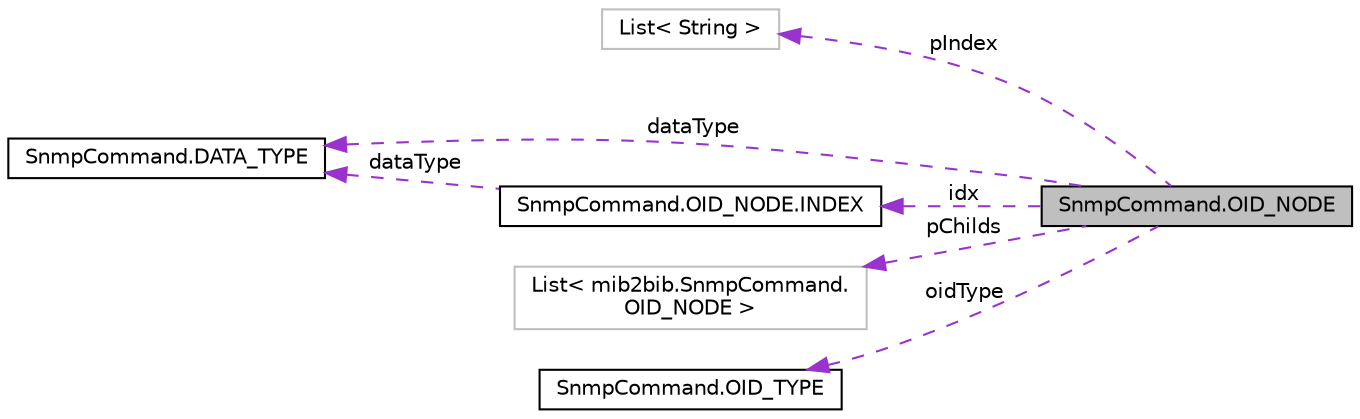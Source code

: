 digraph "SnmpCommand.OID_NODE"
{
  edge [fontname="Helvetica",fontsize="10",labelfontname="Helvetica",labelfontsize="10"];
  node [fontname="Helvetica",fontsize="10",shape=record];
  rankdir="LR";
  Node1 [label="SnmpCommand.OID_NODE",height=0.2,width=0.4,color="black", fillcolor="grey75", style="filled", fontcolor="black"];
  Node2 -> Node1 [dir="back",color="darkorchid3",fontsize="10",style="dashed",label=" pIndex" ,fontname="Helvetica"];
  Node2 [label="List\< String \>",height=0.2,width=0.4,color="grey75", fillcolor="white", style="filled"];
  Node3 -> Node1 [dir="back",color="darkorchid3",fontsize="10",style="dashed",label=" dataType" ,fontname="Helvetica"];
  Node3 [label="SnmpCommand.DATA_TYPE",height=0.2,width=0.4,color="black", fillcolor="white", style="filled",URL="$enummib2bib_1_1_snmp_command_1_1_d_a_t_a___t_y_p_e.html"];
  Node4 -> Node1 [dir="back",color="darkorchid3",fontsize="10",style="dashed",label=" pChilds" ,fontname="Helvetica"];
  Node4 [label="List\< mib2bib.SnmpCommand.\lOID_NODE \>",height=0.2,width=0.4,color="grey75", fillcolor="white", style="filled"];
  Node5 -> Node1 [dir="back",color="darkorchid3",fontsize="10",style="dashed",label=" oidType" ,fontname="Helvetica"];
  Node5 [label="SnmpCommand.OID_TYPE",height=0.2,width=0.4,color="black", fillcolor="white", style="filled",URL="$enummib2bib_1_1_snmp_command_1_1_o_i_d___t_y_p_e.html"];
  Node6 -> Node1 [dir="back",color="darkorchid3",fontsize="10",style="dashed",label=" idx" ,fontname="Helvetica"];
  Node6 [label="SnmpCommand.OID_NODE.INDEX",height=0.2,width=0.4,color="black", fillcolor="white", style="filled",URL="$classmib2bib_1_1_snmp_command_1_1_o_i_d___n_o_d_e_1_1_i_n_d_e_x.html"];
  Node3 -> Node6 [dir="back",color="darkorchid3",fontsize="10",style="dashed",label=" dataType" ,fontname="Helvetica"];
}
